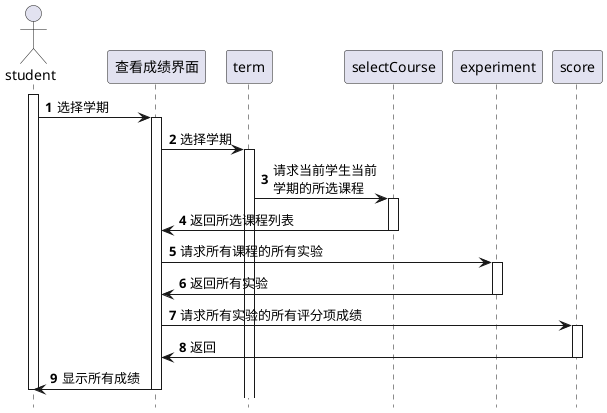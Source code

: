 ﻿@startuml
autonumber
hide footbox
actor student as s
participant 查看成绩界面 as c
participant term as t
participant selectCourse as ec
participant experiment as e
participant score as sc
activate s
s->c:选择学期
activate c
c->t:选择学期
activate t
t->ec:请求当前学生当前\n学期的所选课程
activate ec
ec->c:返回所选课程列表
deactivate ec
c->e:请求所有课程的所有实验
activate e
e->c:返回所有实验
deactivate
c->sc:请求所有实验的所有评分项成绩
activate sc
sc->c:返回
deactivate sc
c->s:显示所有成绩
deactivate c
deactivate s
@enduml